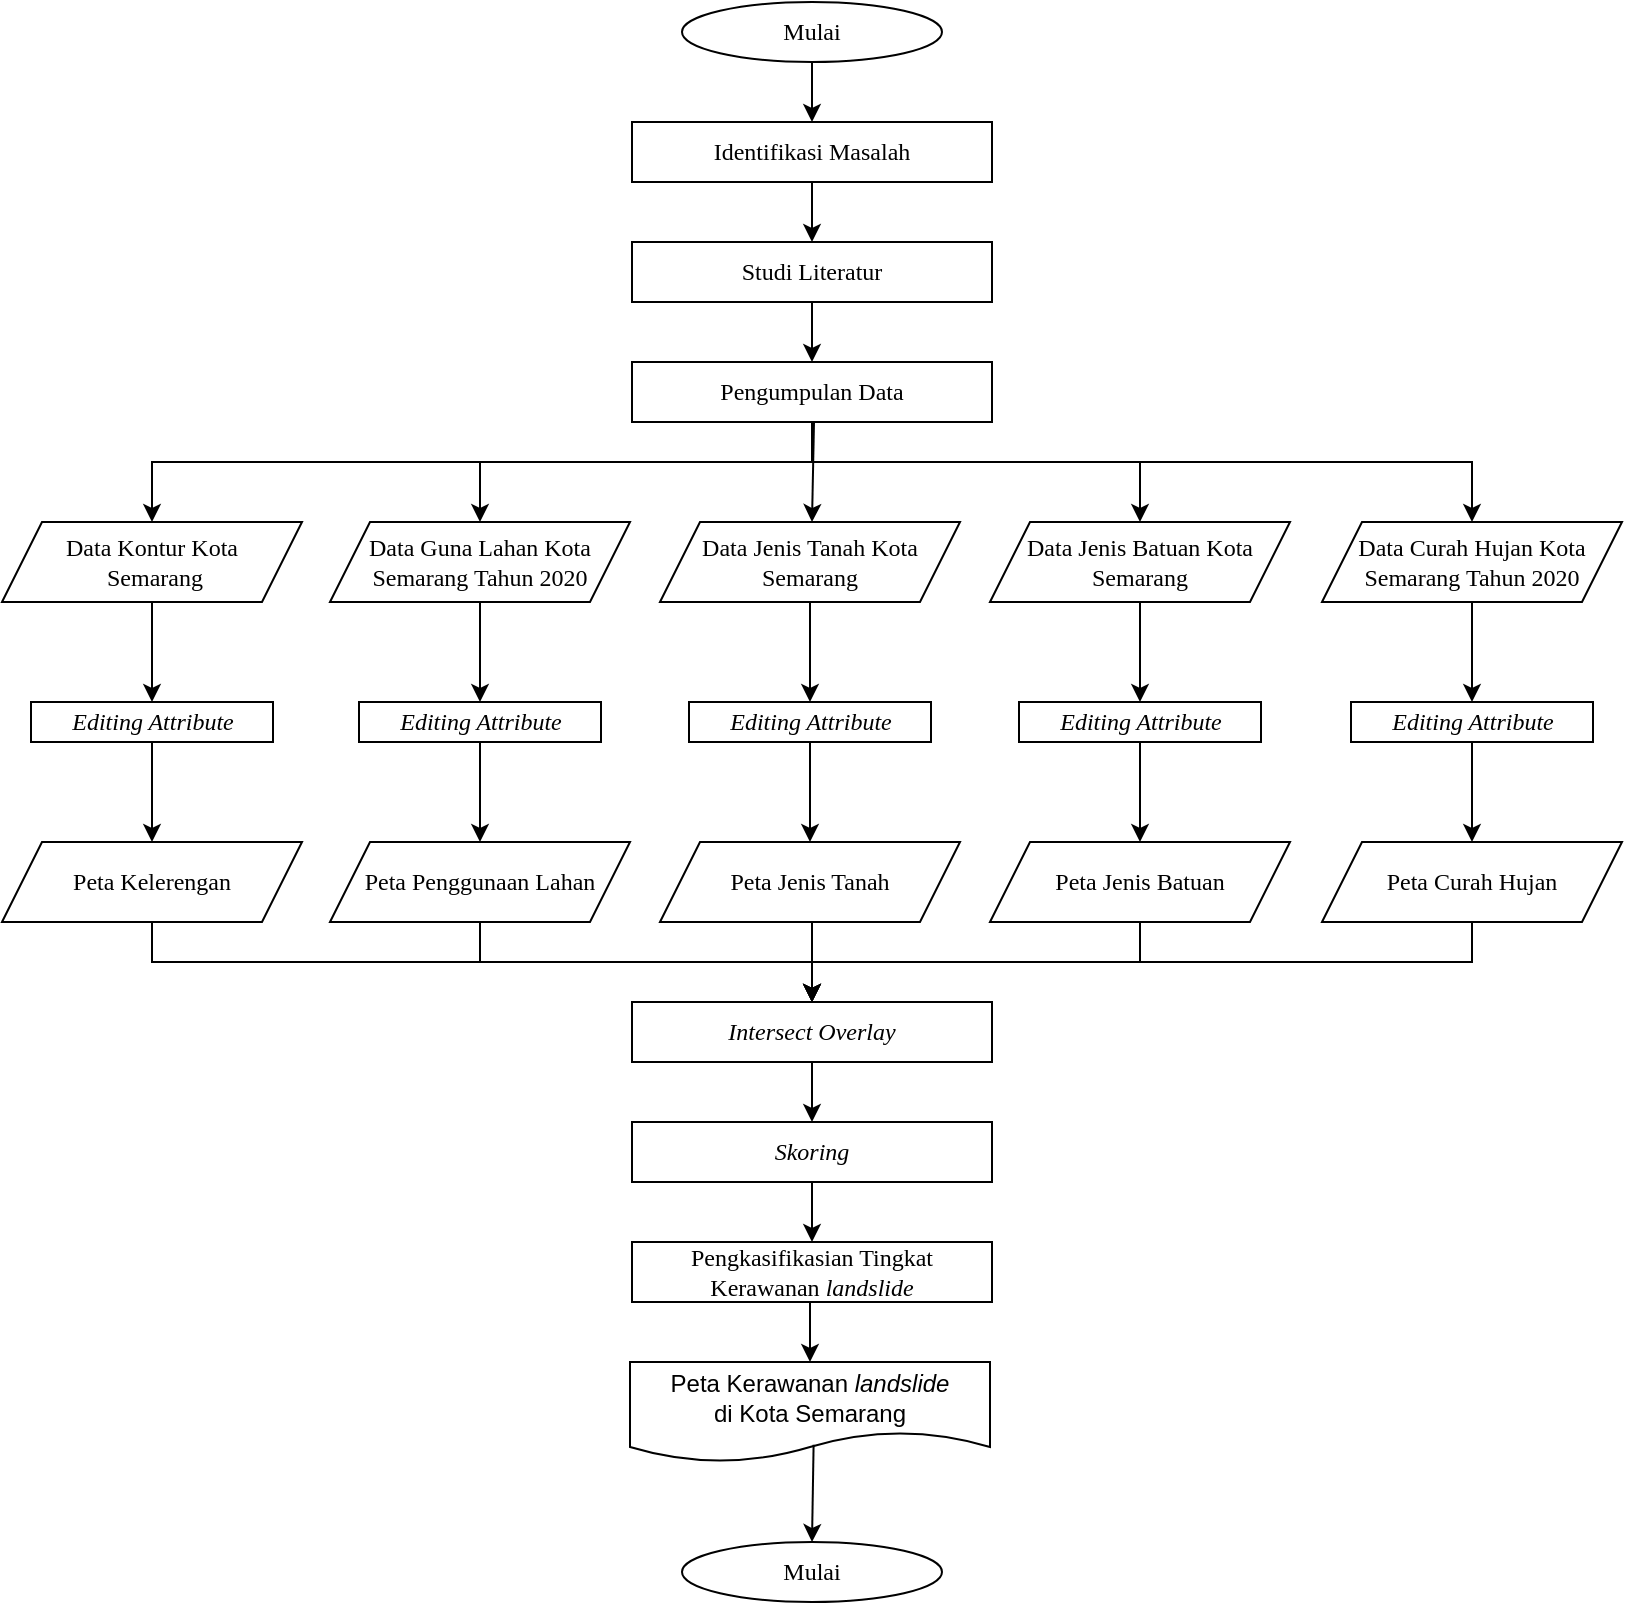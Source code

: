 <mxfile version="15.5.2" type="github">
  <diagram id="EO8f42wRr5wSpzD8UFzi" name="Page-1">
    <mxGraphModel dx="1038" dy="624" grid="1" gridSize="10" guides="1" tooltips="1" connect="1" arrows="1" fold="1" page="1" pageScale="1" pageWidth="827" pageHeight="1169" math="0" shadow="0">
      <root>
        <mxCell id="0" />
        <mxCell id="1" parent="0" />
        <mxCell id="cMTooNmGUE9pR-y-Qlk8-33" style="edgeStyle=orthogonalEdgeStyle;rounded=0;orthogonalLoop=1;jettySize=auto;html=1;entryX=0.5;entryY=0;entryDx=0;entryDy=0;fontFamily=Times New Roman;fontSize=12;" edge="1" parent="1" source="cMTooNmGUE9pR-y-Qlk8-1" target="cMTooNmGUE9pR-y-Qlk8-2">
          <mxGeometry relative="1" as="geometry" />
        </mxCell>
        <mxCell id="cMTooNmGUE9pR-y-Qlk8-1" value="&lt;font face=&quot;Times New Roman&quot;&gt;Mulai&lt;/font&gt;" style="ellipse;whiteSpace=wrap;html=1;" vertex="1" parent="1">
          <mxGeometry x="349" y="20" width="130" height="30" as="geometry" />
        </mxCell>
        <mxCell id="cMTooNmGUE9pR-y-Qlk8-34" style="edgeStyle=orthogonalEdgeStyle;rounded=0;orthogonalLoop=1;jettySize=auto;html=1;entryX=0.5;entryY=0;entryDx=0;entryDy=0;fontFamily=Times New Roman;fontSize=12;" edge="1" parent="1" source="cMTooNmGUE9pR-y-Qlk8-2" target="cMTooNmGUE9pR-y-Qlk8-5">
          <mxGeometry relative="1" as="geometry" />
        </mxCell>
        <mxCell id="cMTooNmGUE9pR-y-Qlk8-2" value="&lt;font face=&quot;Times New Roman&quot;&gt;Identifikasi Masalah&lt;/font&gt;" style="rounded=0;whiteSpace=wrap;html=1;" vertex="1" parent="1">
          <mxGeometry x="324" y="80" width="180" height="30" as="geometry" />
        </mxCell>
        <mxCell id="cMTooNmGUE9pR-y-Qlk8-36" style="edgeStyle=orthogonalEdgeStyle;rounded=0;orthogonalLoop=1;jettySize=auto;html=1;entryX=0.5;entryY=0;entryDx=0;entryDy=0;fontFamily=Times New Roman;fontSize=12;" edge="1" parent="1" source="cMTooNmGUE9pR-y-Qlk8-4" target="cMTooNmGUE9pR-y-Qlk8-12">
          <mxGeometry relative="1" as="geometry">
            <Array as="points">
              <mxPoint x="414" y="250" />
              <mxPoint x="84" y="250" />
            </Array>
          </mxGeometry>
        </mxCell>
        <mxCell id="cMTooNmGUE9pR-y-Qlk8-37" style="rounded=0;orthogonalLoop=1;jettySize=auto;html=1;entryX=0.5;entryY=0;entryDx=0;entryDy=0;fontFamily=Times New Roman;fontSize=12;" edge="1" parent="1">
          <mxGeometry relative="1" as="geometry">
            <mxPoint x="415" y="230" as="sourcePoint" />
            <mxPoint x="414" y="280" as="targetPoint" />
          </mxGeometry>
        </mxCell>
        <mxCell id="cMTooNmGUE9pR-y-Qlk8-42" style="edgeStyle=orthogonalEdgeStyle;rounded=0;orthogonalLoop=1;jettySize=auto;html=1;exitX=0.5;exitY=1;exitDx=0;exitDy=0;entryX=0.5;entryY=0;entryDx=0;entryDy=0;fontFamily=Times New Roman;fontSize=12;" edge="1" parent="1" source="cMTooNmGUE9pR-y-Qlk8-4" target="cMTooNmGUE9pR-y-Qlk8-16">
          <mxGeometry relative="1" as="geometry">
            <Array as="points">
              <mxPoint x="414" y="250" />
              <mxPoint x="578" y="250" />
            </Array>
          </mxGeometry>
        </mxCell>
        <mxCell id="cMTooNmGUE9pR-y-Qlk8-47" style="edgeStyle=orthogonalEdgeStyle;rounded=0;orthogonalLoop=1;jettySize=auto;html=1;exitX=0.5;exitY=1;exitDx=0;exitDy=0;entryX=0.5;entryY=0;entryDx=0;entryDy=0;fontFamily=Times New Roman;fontSize=12;" edge="1" parent="1" source="cMTooNmGUE9pR-y-Qlk8-4" target="cMTooNmGUE9pR-y-Qlk8-15">
          <mxGeometry relative="1" as="geometry">
            <Array as="points">
              <mxPoint x="414" y="250" />
              <mxPoint x="744" y="250" />
            </Array>
          </mxGeometry>
        </mxCell>
        <mxCell id="cMTooNmGUE9pR-y-Qlk8-48" style="edgeStyle=orthogonalEdgeStyle;rounded=0;orthogonalLoop=1;jettySize=auto;html=1;exitX=0.5;exitY=1;exitDx=0;exitDy=0;entryX=0.5;entryY=0;entryDx=0;entryDy=0;fontFamily=Times New Roman;fontSize=12;" edge="1" parent="1" source="cMTooNmGUE9pR-y-Qlk8-4" target="cMTooNmGUE9pR-y-Qlk8-13">
          <mxGeometry relative="1" as="geometry">
            <Array as="points">
              <mxPoint x="414" y="250" />
              <mxPoint x="248" y="250" />
            </Array>
          </mxGeometry>
        </mxCell>
        <mxCell id="cMTooNmGUE9pR-y-Qlk8-4" value="&lt;font face=&quot;Times New Roman&quot;&gt;Pengumpulan Data&lt;/font&gt;" style="rounded=0;whiteSpace=wrap;html=1;" vertex="1" parent="1">
          <mxGeometry x="324" y="200" width="180" height="30" as="geometry" />
        </mxCell>
        <mxCell id="cMTooNmGUE9pR-y-Qlk8-35" style="edgeStyle=orthogonalEdgeStyle;rounded=0;orthogonalLoop=1;jettySize=auto;html=1;entryX=0.5;entryY=0;entryDx=0;entryDy=0;fontFamily=Times New Roman;fontSize=12;" edge="1" parent="1" source="cMTooNmGUE9pR-y-Qlk8-5" target="cMTooNmGUE9pR-y-Qlk8-4">
          <mxGeometry relative="1" as="geometry" />
        </mxCell>
        <mxCell id="cMTooNmGUE9pR-y-Qlk8-5" value="&lt;font face=&quot;Times New Roman&quot;&gt;Studi Literatur&lt;/font&gt;" style="rounded=0;whiteSpace=wrap;html=1;" vertex="1" parent="1">
          <mxGeometry x="324" y="140" width="180" height="30" as="geometry" />
        </mxCell>
        <mxCell id="cMTooNmGUE9pR-y-Qlk8-59" style="edgeStyle=orthogonalEdgeStyle;rounded=0;orthogonalLoop=1;jettySize=auto;html=1;exitX=0.5;exitY=1;exitDx=0;exitDy=0;fontFamily=Times New Roman;fontSize=12;" edge="1" parent="1" source="cMTooNmGUE9pR-y-Qlk8-6" target="cMTooNmGUE9pR-y-Qlk8-26">
          <mxGeometry relative="1" as="geometry" />
        </mxCell>
        <mxCell id="cMTooNmGUE9pR-y-Qlk8-6" value="Peta Kelerengan" style="shape=parallelogram;perimeter=parallelogramPerimeter;whiteSpace=wrap;html=1;fixedSize=1;fontFamily=Times New Roman;" vertex="1" parent="1">
          <mxGeometry x="9" y="440" width="150" height="40" as="geometry" />
        </mxCell>
        <mxCell id="cMTooNmGUE9pR-y-Qlk8-64" style="edgeStyle=orthogonalEdgeStyle;rounded=0;orthogonalLoop=1;jettySize=auto;html=1;exitX=0.5;exitY=1;exitDx=0;exitDy=0;entryX=0.5;entryY=0;entryDx=0;entryDy=0;fontFamily=Times New Roman;fontSize=12;" edge="1" parent="1" source="cMTooNmGUE9pR-y-Qlk8-7" target="cMTooNmGUE9pR-y-Qlk8-26">
          <mxGeometry relative="1" as="geometry" />
        </mxCell>
        <mxCell id="cMTooNmGUE9pR-y-Qlk8-7" value="Peta Penggunaan Lahan" style="shape=parallelogram;perimeter=parallelogramPerimeter;whiteSpace=wrap;html=1;fixedSize=1;fontFamily=Times New Roman;" vertex="1" parent="1">
          <mxGeometry x="173" y="440" width="150" height="40" as="geometry" />
        </mxCell>
        <mxCell id="cMTooNmGUE9pR-y-Qlk8-65" style="edgeStyle=orthogonalEdgeStyle;rounded=0;orthogonalLoop=1;jettySize=auto;html=1;exitX=0.5;exitY=1;exitDx=0;exitDy=0;entryX=0.5;entryY=0;entryDx=0;entryDy=0;fontFamily=Times New Roman;fontSize=12;" edge="1" parent="1">
          <mxGeometry relative="1" as="geometry">
            <mxPoint x="413" y="480" as="sourcePoint" />
            <mxPoint x="414" y="520" as="targetPoint" />
            <Array as="points">
              <mxPoint x="414" y="480" />
            </Array>
          </mxGeometry>
        </mxCell>
        <mxCell id="cMTooNmGUE9pR-y-Qlk8-8" value="Peta Jenis Tanah" style="shape=parallelogram;perimeter=parallelogramPerimeter;whiteSpace=wrap;html=1;fixedSize=1;fontFamily=Times New Roman;" vertex="1" parent="1">
          <mxGeometry x="338" y="440" width="150" height="40" as="geometry" />
        </mxCell>
        <mxCell id="cMTooNmGUE9pR-y-Qlk8-61" style="edgeStyle=orthogonalEdgeStyle;rounded=0;orthogonalLoop=1;jettySize=auto;html=1;exitX=0.5;exitY=1;exitDx=0;exitDy=0;entryX=0.5;entryY=0;entryDx=0;entryDy=0;fontFamily=Times New Roman;fontSize=12;" edge="1" parent="1" source="cMTooNmGUE9pR-y-Qlk8-9" target="cMTooNmGUE9pR-y-Qlk8-26">
          <mxGeometry relative="1" as="geometry" />
        </mxCell>
        <mxCell id="cMTooNmGUE9pR-y-Qlk8-9" value="Peta Curah Hujan" style="shape=parallelogram;perimeter=parallelogramPerimeter;whiteSpace=wrap;html=1;fixedSize=1;fontFamily=Times New Roman;" vertex="1" parent="1">
          <mxGeometry x="669" y="440" width="150" height="40" as="geometry" />
        </mxCell>
        <mxCell id="cMTooNmGUE9pR-y-Qlk8-62" style="edgeStyle=orthogonalEdgeStyle;rounded=0;orthogonalLoop=1;jettySize=auto;html=1;exitX=0.5;exitY=1;exitDx=0;exitDy=0;entryX=0.5;entryY=0;entryDx=0;entryDy=0;fontFamily=Times New Roman;fontSize=12;" edge="1" parent="1" source="cMTooNmGUE9pR-y-Qlk8-11" target="cMTooNmGUE9pR-y-Qlk8-26">
          <mxGeometry relative="1" as="geometry" />
        </mxCell>
        <mxCell id="cMTooNmGUE9pR-y-Qlk8-11" value="Peta Jenis Batuan" style="shape=parallelogram;perimeter=parallelogramPerimeter;whiteSpace=wrap;html=1;fixedSize=1;fontFamily=Times New Roman;" vertex="1" parent="1">
          <mxGeometry x="503" y="440" width="150" height="40" as="geometry" />
        </mxCell>
        <mxCell id="cMTooNmGUE9pR-y-Qlk8-49" style="edgeStyle=orthogonalEdgeStyle;rounded=0;orthogonalLoop=1;jettySize=auto;html=1;exitX=0.5;exitY=1;exitDx=0;exitDy=0;fontFamily=Times New Roman;fontSize=12;" edge="1" parent="1" source="cMTooNmGUE9pR-y-Qlk8-12" target="cMTooNmGUE9pR-y-Qlk8-19">
          <mxGeometry relative="1" as="geometry" />
        </mxCell>
        <mxCell id="cMTooNmGUE9pR-y-Qlk8-12" value="&lt;font style=&quot;font-size: 12px&quot;&gt;Data Kontur Kota&lt;br&gt;&amp;nbsp;Semarang&lt;/font&gt;" style="shape=parallelogram;perimeter=parallelogramPerimeter;whiteSpace=wrap;html=1;fixedSize=1;fontFamily=Times New Roman;shadow=0;" vertex="1" parent="1">
          <mxGeometry x="9" y="280" width="150" height="40" as="geometry" />
        </mxCell>
        <mxCell id="cMTooNmGUE9pR-y-Qlk8-51" style="edgeStyle=orthogonalEdgeStyle;rounded=0;orthogonalLoop=1;jettySize=auto;html=1;exitX=0.5;exitY=1;exitDx=0;exitDy=0;entryX=0.5;entryY=0;entryDx=0;entryDy=0;fontFamily=Times New Roman;fontSize=12;" edge="1" parent="1" source="cMTooNmGUE9pR-y-Qlk8-13" target="cMTooNmGUE9pR-y-Qlk8-22">
          <mxGeometry relative="1" as="geometry" />
        </mxCell>
        <mxCell id="cMTooNmGUE9pR-y-Qlk8-13" value="Data Guna Lahan Kota Semarang Tahun 2020" style="shape=parallelogram;perimeter=parallelogramPerimeter;whiteSpace=wrap;html=1;fixedSize=1;fontFamily=Times New Roman;" vertex="1" parent="1">
          <mxGeometry x="173" y="280" width="150" height="40" as="geometry" />
        </mxCell>
        <mxCell id="cMTooNmGUE9pR-y-Qlk8-52" style="edgeStyle=orthogonalEdgeStyle;rounded=0;orthogonalLoop=1;jettySize=auto;html=1;exitX=0.5;exitY=1;exitDx=0;exitDy=0;entryX=0.5;entryY=0;entryDx=0;entryDy=0;fontFamily=Times New Roman;fontSize=12;" edge="1" parent="1" source="cMTooNmGUE9pR-y-Qlk8-14" target="cMTooNmGUE9pR-y-Qlk8-23">
          <mxGeometry relative="1" as="geometry" />
        </mxCell>
        <mxCell id="cMTooNmGUE9pR-y-Qlk8-14" value="Data Jenis Tanah Kota Semarang" style="shape=parallelogram;perimeter=parallelogramPerimeter;whiteSpace=wrap;html=1;fixedSize=1;fontFamily=Times New Roman;" vertex="1" parent="1">
          <mxGeometry x="338" y="280" width="150" height="40" as="geometry" />
        </mxCell>
        <mxCell id="cMTooNmGUE9pR-y-Qlk8-54" style="edgeStyle=orthogonalEdgeStyle;rounded=0;orthogonalLoop=1;jettySize=auto;html=1;exitX=0.5;exitY=1;exitDx=0;exitDy=0;fontFamily=Times New Roman;fontSize=12;" edge="1" parent="1" source="cMTooNmGUE9pR-y-Qlk8-15" target="cMTooNmGUE9pR-y-Qlk8-25">
          <mxGeometry relative="1" as="geometry" />
        </mxCell>
        <mxCell id="cMTooNmGUE9pR-y-Qlk8-15" value="Data Curah Hujan Kota Semarang Tahun 2020" style="shape=parallelogram;perimeter=parallelogramPerimeter;whiteSpace=wrap;html=1;fixedSize=1;fontFamily=Times New Roman;" vertex="1" parent="1">
          <mxGeometry x="669" y="280" width="150" height="40" as="geometry" />
        </mxCell>
        <mxCell id="cMTooNmGUE9pR-y-Qlk8-53" style="edgeStyle=orthogonalEdgeStyle;rounded=0;orthogonalLoop=1;jettySize=auto;html=1;exitX=0.5;exitY=1;exitDx=0;exitDy=0;entryX=0.5;entryY=0;entryDx=0;entryDy=0;fontFamily=Times New Roman;fontSize=12;" edge="1" parent="1" source="cMTooNmGUE9pR-y-Qlk8-16" target="cMTooNmGUE9pR-y-Qlk8-24">
          <mxGeometry relative="1" as="geometry" />
        </mxCell>
        <mxCell id="cMTooNmGUE9pR-y-Qlk8-16" value="Data Jenis Batuan Kota Semarang" style="shape=parallelogram;perimeter=parallelogramPerimeter;whiteSpace=wrap;html=1;fixedSize=1;fontFamily=Times New Roman;" vertex="1" parent="1">
          <mxGeometry x="503" y="280" width="150" height="40" as="geometry" />
        </mxCell>
        <mxCell id="cMTooNmGUE9pR-y-Qlk8-50" style="edgeStyle=orthogonalEdgeStyle;rounded=0;orthogonalLoop=1;jettySize=auto;html=1;exitX=0.5;exitY=1;exitDx=0;exitDy=0;entryX=0.5;entryY=0;entryDx=0;entryDy=0;fontFamily=Times New Roman;fontSize=12;" edge="1" parent="1" source="cMTooNmGUE9pR-y-Qlk8-19" target="cMTooNmGUE9pR-y-Qlk8-6">
          <mxGeometry relative="1" as="geometry" />
        </mxCell>
        <mxCell id="cMTooNmGUE9pR-y-Qlk8-19" value="&lt;font face=&quot;Times New Roman&quot;&gt;&lt;i&gt;Editing Attribute&lt;/i&gt;&lt;/font&gt;" style="rounded=0;whiteSpace=wrap;html=1;" vertex="1" parent="1">
          <mxGeometry x="23.5" y="370" width="121" height="20" as="geometry" />
        </mxCell>
        <mxCell id="cMTooNmGUE9pR-y-Qlk8-58" style="edgeStyle=orthogonalEdgeStyle;rounded=0;orthogonalLoop=1;jettySize=auto;html=1;exitX=0.5;exitY=1;exitDx=0;exitDy=0;entryX=0.5;entryY=0;entryDx=0;entryDy=0;fontFamily=Times New Roman;fontSize=12;" edge="1" parent="1" source="cMTooNmGUE9pR-y-Qlk8-22" target="cMTooNmGUE9pR-y-Qlk8-7">
          <mxGeometry relative="1" as="geometry" />
        </mxCell>
        <mxCell id="cMTooNmGUE9pR-y-Qlk8-22" value="&lt;font face=&quot;Times New Roman&quot;&gt;&lt;i&gt;Editing Attribute&lt;/i&gt;&lt;/font&gt;" style="rounded=0;whiteSpace=wrap;html=1;" vertex="1" parent="1">
          <mxGeometry x="187.5" y="370" width="121" height="20" as="geometry" />
        </mxCell>
        <mxCell id="cMTooNmGUE9pR-y-Qlk8-57" style="edgeStyle=orthogonalEdgeStyle;rounded=0;orthogonalLoop=1;jettySize=auto;html=1;exitX=0.5;exitY=1;exitDx=0;exitDy=0;entryX=0.5;entryY=0;entryDx=0;entryDy=0;fontFamily=Times New Roman;fontSize=12;" edge="1" parent="1" source="cMTooNmGUE9pR-y-Qlk8-23" target="cMTooNmGUE9pR-y-Qlk8-8">
          <mxGeometry relative="1" as="geometry" />
        </mxCell>
        <mxCell id="cMTooNmGUE9pR-y-Qlk8-23" value="&lt;font face=&quot;Times New Roman&quot;&gt;&lt;i&gt;Editing Attribute&lt;/i&gt;&lt;/font&gt;" style="rounded=0;whiteSpace=wrap;html=1;" vertex="1" parent="1">
          <mxGeometry x="352.5" y="370" width="121" height="20" as="geometry" />
        </mxCell>
        <mxCell id="cMTooNmGUE9pR-y-Qlk8-56" style="edgeStyle=orthogonalEdgeStyle;rounded=0;orthogonalLoop=1;jettySize=auto;html=1;exitX=0.5;exitY=1;exitDx=0;exitDy=0;entryX=0.5;entryY=0;entryDx=0;entryDy=0;fontFamily=Times New Roman;fontSize=12;" edge="1" parent="1" source="cMTooNmGUE9pR-y-Qlk8-24" target="cMTooNmGUE9pR-y-Qlk8-11">
          <mxGeometry relative="1" as="geometry" />
        </mxCell>
        <mxCell id="cMTooNmGUE9pR-y-Qlk8-24" value="&lt;font face=&quot;Times New Roman&quot;&gt;&lt;i&gt;Editing Attribute&lt;/i&gt;&lt;/font&gt;" style="rounded=0;whiteSpace=wrap;html=1;" vertex="1" parent="1">
          <mxGeometry x="517.5" y="370" width="121" height="20" as="geometry" />
        </mxCell>
        <mxCell id="cMTooNmGUE9pR-y-Qlk8-55" style="edgeStyle=orthogonalEdgeStyle;rounded=0;orthogonalLoop=1;jettySize=auto;html=1;exitX=0.5;exitY=1;exitDx=0;exitDy=0;entryX=0.5;entryY=0;entryDx=0;entryDy=0;fontFamily=Times New Roman;fontSize=12;" edge="1" parent="1" source="cMTooNmGUE9pR-y-Qlk8-25" target="cMTooNmGUE9pR-y-Qlk8-9">
          <mxGeometry relative="1" as="geometry" />
        </mxCell>
        <mxCell id="cMTooNmGUE9pR-y-Qlk8-25" value="&lt;font face=&quot;Times New Roman&quot;&gt;&lt;i&gt;Editing Attribute&lt;/i&gt;&lt;/font&gt;" style="rounded=0;whiteSpace=wrap;html=1;" vertex="1" parent="1">
          <mxGeometry x="683.5" y="370" width="121" height="20" as="geometry" />
        </mxCell>
        <mxCell id="cMTooNmGUE9pR-y-Qlk8-66" style="edgeStyle=orthogonalEdgeStyle;rounded=0;orthogonalLoop=1;jettySize=auto;html=1;exitX=0.5;exitY=1;exitDx=0;exitDy=0;entryX=0.5;entryY=0;entryDx=0;entryDy=0;fontFamily=Times New Roman;fontSize=12;" edge="1" parent="1" source="cMTooNmGUE9pR-y-Qlk8-26" target="cMTooNmGUE9pR-y-Qlk8-27">
          <mxGeometry relative="1" as="geometry" />
        </mxCell>
        <mxCell id="cMTooNmGUE9pR-y-Qlk8-26" value="&lt;font face=&quot;Times New Roman&quot;&gt;&lt;i&gt;Intersect Overlay&lt;/i&gt;&lt;/font&gt;" style="rounded=0;whiteSpace=wrap;html=1;" vertex="1" parent="1">
          <mxGeometry x="324" y="520" width="180" height="30" as="geometry" />
        </mxCell>
        <mxCell id="cMTooNmGUE9pR-y-Qlk8-67" style="edgeStyle=orthogonalEdgeStyle;rounded=0;orthogonalLoop=1;jettySize=auto;html=1;exitX=0.5;exitY=1;exitDx=0;exitDy=0;entryX=0.5;entryY=0;entryDx=0;entryDy=0;fontFamily=Times New Roman;fontSize=12;" edge="1" parent="1" source="cMTooNmGUE9pR-y-Qlk8-27" target="cMTooNmGUE9pR-y-Qlk8-28">
          <mxGeometry relative="1" as="geometry" />
        </mxCell>
        <mxCell id="cMTooNmGUE9pR-y-Qlk8-27" value="&lt;font face=&quot;Times New Roman&quot;&gt;&lt;i&gt;Skoring&lt;/i&gt;&lt;/font&gt;" style="rounded=0;whiteSpace=wrap;html=1;" vertex="1" parent="1">
          <mxGeometry x="324" y="580" width="180" height="30" as="geometry" />
        </mxCell>
        <mxCell id="cMTooNmGUE9pR-y-Qlk8-69" style="edgeStyle=orthogonalEdgeStyle;rounded=0;orthogonalLoop=1;jettySize=auto;html=1;exitX=0.5;exitY=1;exitDx=0;exitDy=0;entryX=0.5;entryY=0;entryDx=0;entryDy=0;fontFamily=Times New Roman;fontSize=12;" edge="1" parent="1" source="cMTooNmGUE9pR-y-Qlk8-28" target="cMTooNmGUE9pR-y-Qlk8-29">
          <mxGeometry relative="1" as="geometry" />
        </mxCell>
        <mxCell id="cMTooNmGUE9pR-y-Qlk8-28" value="&lt;font face=&quot;Times New Roman&quot;&gt;Pengkasifikasian Tingkat Kerawanan &lt;i&gt;landslide&lt;/i&gt;&lt;/font&gt;" style="rounded=0;whiteSpace=wrap;html=1;" vertex="1" parent="1">
          <mxGeometry x="324" y="640" width="180" height="30" as="geometry" />
        </mxCell>
        <mxCell id="cMTooNmGUE9pR-y-Qlk8-29" value="Peta Kerawanan &lt;i&gt;landslide&lt;/i&gt;&lt;br&gt;di Kota Semarang" style="shape=document;whiteSpace=wrap;html=1;boundedLbl=1;rounded=0;fontSize=12;" vertex="1" parent="1">
          <mxGeometry x="323" y="700" width="180" height="50" as="geometry" />
        </mxCell>
        <mxCell id="cMTooNmGUE9pR-y-Qlk8-70" style="edgeStyle=none;rounded=0;orthogonalLoop=1;jettySize=auto;html=1;fontFamily=Times New Roman;fontSize=12;entryX=0.5;entryY=0;entryDx=0;entryDy=0;exitX=0.51;exitY=0.828;exitDx=0;exitDy=0;exitPerimeter=0;" edge="1" parent="1" source="cMTooNmGUE9pR-y-Qlk8-29" target="cMTooNmGUE9pR-y-Qlk8-30">
          <mxGeometry relative="1" as="geometry">
            <mxPoint x="414" y="860" as="targetPoint" />
          </mxGeometry>
        </mxCell>
        <mxCell id="cMTooNmGUE9pR-y-Qlk8-30" value="&lt;font face=&quot;Times New Roman&quot;&gt;Mulai&lt;/font&gt;" style="ellipse;whiteSpace=wrap;html=1;" vertex="1" parent="1">
          <mxGeometry x="349" y="790" width="130" height="30" as="geometry" />
        </mxCell>
      </root>
    </mxGraphModel>
  </diagram>
</mxfile>
